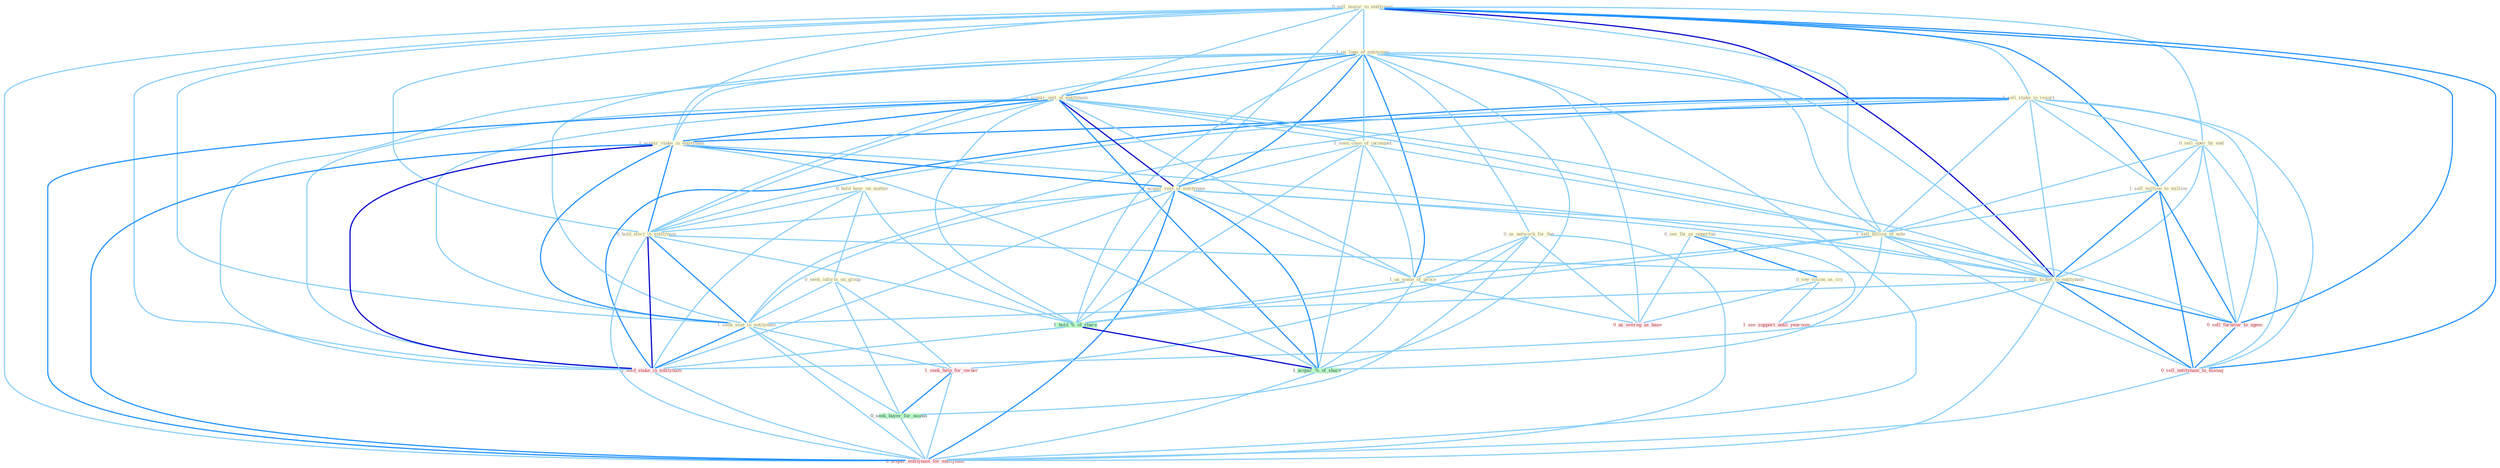 Graph G{ 
    node
    [shape=polygon,style=filled,width=.5,height=.06,color="#BDFCC9",fixedsize=true,fontsize=4,
    fontcolor="#2f4f4f"];
    {node
    [color="#ffffe0", fontcolor="#8b7d6b"] "0_sell_major_to_entitynam " "1_sell_stake_in_resort " "0_hold_hear_on_matter " "0_see_thi_as_opportun " "1_us_logo_of_entitynam " "0_sell_oper_by_end " "1_acquir_unit_of_entitynam " "0_us_network_for_fee " "1_sell_million_to_million " "1_acquir_stake_in_entitynam " "1_seen_case_of_incompet " "1_acquir_rest_of_entitynam " "0_hold_elect_in_entitynam " "0_see_vision_as_cry " "0_seek_inform_on_group " "1_sell_billion_of_note " "1_sell_ticket_to_entitynam " "1_us_some_of_proce " "1_seek_seat_in_entitynam "}
{node [color="#fff0f5", fontcolor="#b22222"] "1_hold_stake_in_entitynam " "1_seek_help_for_owner " "1_see_support_until_yearnum " "0_sell_furnitur_to_agenc " "0_us_averag_as_base " "0_sell_entitynam_to_manag " "0_acquir_entitynam_for_entitynam "}
edge [color="#B0E2FF"];

	"0_sell_major_to_entitynam " -- "1_sell_stake_in_resort " [w="1", color="#87cefa" ];
	"0_sell_major_to_entitynam " -- "1_us_logo_of_entitynam " [w="1", color="#87cefa" ];
	"0_sell_major_to_entitynam " -- "0_sell_oper_by_end " [w="1", color="#87cefa" ];
	"0_sell_major_to_entitynam " -- "1_acquir_unit_of_entitynam " [w="1", color="#87cefa" ];
	"0_sell_major_to_entitynam " -- "1_sell_million_to_million " [w="2", color="#1e90ff" , len=0.8];
	"0_sell_major_to_entitynam " -- "1_acquir_stake_in_entitynam " [w="1", color="#87cefa" ];
	"0_sell_major_to_entitynam " -- "1_acquir_rest_of_entitynam " [w="1", color="#87cefa" ];
	"0_sell_major_to_entitynam " -- "0_hold_elect_in_entitynam " [w="1", color="#87cefa" ];
	"0_sell_major_to_entitynam " -- "1_sell_billion_of_note " [w="1", color="#87cefa" ];
	"0_sell_major_to_entitynam " -- "1_sell_ticket_to_entitynam " [w="3", color="#0000cd" , len=0.6];
	"0_sell_major_to_entitynam " -- "1_seek_seat_in_entitynam " [w="1", color="#87cefa" ];
	"0_sell_major_to_entitynam " -- "1_hold_stake_in_entitynam " [w="1", color="#87cefa" ];
	"0_sell_major_to_entitynam " -- "0_sell_furnitur_to_agenc " [w="2", color="#1e90ff" , len=0.8];
	"0_sell_major_to_entitynam " -- "0_sell_entitynam_to_manag " [w="2", color="#1e90ff" , len=0.8];
	"0_sell_major_to_entitynam " -- "0_acquir_entitynam_for_entitynam " [w="1", color="#87cefa" ];
	"1_sell_stake_in_resort " -- "0_sell_oper_by_end " [w="1", color="#87cefa" ];
	"1_sell_stake_in_resort " -- "1_sell_million_to_million " [w="1", color="#87cefa" ];
	"1_sell_stake_in_resort " -- "1_acquir_stake_in_entitynam " [w="2", color="#1e90ff" , len=0.8];
	"1_sell_stake_in_resort " -- "0_hold_elect_in_entitynam " [w="1", color="#87cefa" ];
	"1_sell_stake_in_resort " -- "1_sell_billion_of_note " [w="1", color="#87cefa" ];
	"1_sell_stake_in_resort " -- "1_sell_ticket_to_entitynam " [w="1", color="#87cefa" ];
	"1_sell_stake_in_resort " -- "1_seek_seat_in_entitynam " [w="1", color="#87cefa" ];
	"1_sell_stake_in_resort " -- "1_hold_stake_in_entitynam " [w="2", color="#1e90ff" , len=0.8];
	"1_sell_stake_in_resort " -- "0_sell_furnitur_to_agenc " [w="1", color="#87cefa" ];
	"1_sell_stake_in_resort " -- "0_sell_entitynam_to_manag " [w="1", color="#87cefa" ];
	"0_hold_hear_on_matter " -- "0_hold_elect_in_entitynam " [w="1", color="#87cefa" ];
	"0_hold_hear_on_matter " -- "0_seek_inform_on_group " [w="1", color="#87cefa" ];
	"0_hold_hear_on_matter " -- "1_hold_%_of_share " [w="1", color="#87cefa" ];
	"0_hold_hear_on_matter " -- "1_hold_stake_in_entitynam " [w="1", color="#87cefa" ];
	"0_see_thi_as_opportun " -- "0_see_vision_as_cry " [w="2", color="#1e90ff" , len=0.8];
	"0_see_thi_as_opportun " -- "1_see_support_until_yearnum " [w="1", color="#87cefa" ];
	"0_see_thi_as_opportun " -- "0_us_averag_as_base " [w="1", color="#87cefa" ];
	"1_us_logo_of_entitynam " -- "1_acquir_unit_of_entitynam " [w="2", color="#1e90ff" , len=0.8];
	"1_us_logo_of_entitynam " -- "0_us_network_for_fee " [w="1", color="#87cefa" ];
	"1_us_logo_of_entitynam " -- "1_acquir_stake_in_entitynam " [w="1", color="#87cefa" ];
	"1_us_logo_of_entitynam " -- "1_seen_case_of_incompet " [w="1", color="#87cefa" ];
	"1_us_logo_of_entitynam " -- "1_acquir_rest_of_entitynam " [w="2", color="#1e90ff" , len=0.8];
	"1_us_logo_of_entitynam " -- "0_hold_elect_in_entitynam " [w="1", color="#87cefa" ];
	"1_us_logo_of_entitynam " -- "1_sell_billion_of_note " [w="1", color="#87cefa" ];
	"1_us_logo_of_entitynam " -- "1_sell_ticket_to_entitynam " [w="1", color="#87cefa" ];
	"1_us_logo_of_entitynam " -- "1_us_some_of_proce " [w="2", color="#1e90ff" , len=0.8];
	"1_us_logo_of_entitynam " -- "1_seek_seat_in_entitynam " [w="1", color="#87cefa" ];
	"1_us_logo_of_entitynam " -- "1_hold_%_of_share " [w="1", color="#87cefa" ];
	"1_us_logo_of_entitynam " -- "1_hold_stake_in_entitynam " [w="1", color="#87cefa" ];
	"1_us_logo_of_entitynam " -- "1_acquir_%_of_share " [w="1", color="#87cefa" ];
	"1_us_logo_of_entitynam " -- "0_us_averag_as_base " [w="1", color="#87cefa" ];
	"1_us_logo_of_entitynam " -- "0_acquir_entitynam_for_entitynam " [w="1", color="#87cefa" ];
	"0_sell_oper_by_end " -- "1_sell_million_to_million " [w="1", color="#87cefa" ];
	"0_sell_oper_by_end " -- "1_sell_billion_of_note " [w="1", color="#87cefa" ];
	"0_sell_oper_by_end " -- "1_sell_ticket_to_entitynam " [w="1", color="#87cefa" ];
	"0_sell_oper_by_end " -- "0_sell_furnitur_to_agenc " [w="1", color="#87cefa" ];
	"0_sell_oper_by_end " -- "0_sell_entitynam_to_manag " [w="1", color="#87cefa" ];
	"1_acquir_unit_of_entitynam " -- "1_acquir_stake_in_entitynam " [w="2", color="#1e90ff" , len=0.8];
	"1_acquir_unit_of_entitynam " -- "1_seen_case_of_incompet " [w="1", color="#87cefa" ];
	"1_acquir_unit_of_entitynam " -- "1_acquir_rest_of_entitynam " [w="3", color="#0000cd" , len=0.6];
	"1_acquir_unit_of_entitynam " -- "0_hold_elect_in_entitynam " [w="1", color="#87cefa" ];
	"1_acquir_unit_of_entitynam " -- "1_sell_billion_of_note " [w="1", color="#87cefa" ];
	"1_acquir_unit_of_entitynam " -- "1_sell_ticket_to_entitynam " [w="1", color="#87cefa" ];
	"1_acquir_unit_of_entitynam " -- "1_us_some_of_proce " [w="1", color="#87cefa" ];
	"1_acquir_unit_of_entitynam " -- "1_seek_seat_in_entitynam " [w="1", color="#87cefa" ];
	"1_acquir_unit_of_entitynam " -- "1_hold_%_of_share " [w="1", color="#87cefa" ];
	"1_acquir_unit_of_entitynam " -- "1_hold_stake_in_entitynam " [w="1", color="#87cefa" ];
	"1_acquir_unit_of_entitynam " -- "1_acquir_%_of_share " [w="2", color="#1e90ff" , len=0.8];
	"1_acquir_unit_of_entitynam " -- "0_acquir_entitynam_for_entitynam " [w="2", color="#1e90ff" , len=0.8];
	"0_us_network_for_fee " -- "1_us_some_of_proce " [w="1", color="#87cefa" ];
	"0_us_network_for_fee " -- "1_seek_help_for_owner " [w="1", color="#87cefa" ];
	"0_us_network_for_fee " -- "0_seek_buyer_for_month " [w="1", color="#87cefa" ];
	"0_us_network_for_fee " -- "0_us_averag_as_base " [w="1", color="#87cefa" ];
	"0_us_network_for_fee " -- "0_acquir_entitynam_for_entitynam " [w="1", color="#87cefa" ];
	"1_sell_million_to_million " -- "1_sell_billion_of_note " [w="1", color="#87cefa" ];
	"1_sell_million_to_million " -- "1_sell_ticket_to_entitynam " [w="2", color="#1e90ff" , len=0.8];
	"1_sell_million_to_million " -- "0_sell_furnitur_to_agenc " [w="2", color="#1e90ff" , len=0.8];
	"1_sell_million_to_million " -- "0_sell_entitynam_to_manag " [w="2", color="#1e90ff" , len=0.8];
	"1_acquir_stake_in_entitynam " -- "1_acquir_rest_of_entitynam " [w="2", color="#1e90ff" , len=0.8];
	"1_acquir_stake_in_entitynam " -- "0_hold_elect_in_entitynam " [w="2", color="#1e90ff" , len=0.8];
	"1_acquir_stake_in_entitynam " -- "1_sell_ticket_to_entitynam " [w="1", color="#87cefa" ];
	"1_acquir_stake_in_entitynam " -- "1_seek_seat_in_entitynam " [w="2", color="#1e90ff" , len=0.8];
	"1_acquir_stake_in_entitynam " -- "1_hold_stake_in_entitynam " [w="3", color="#0000cd" , len=0.6];
	"1_acquir_stake_in_entitynam " -- "1_acquir_%_of_share " [w="1", color="#87cefa" ];
	"1_acquir_stake_in_entitynam " -- "0_acquir_entitynam_for_entitynam " [w="2", color="#1e90ff" , len=0.8];
	"1_seen_case_of_incompet " -- "1_acquir_rest_of_entitynam " [w="1", color="#87cefa" ];
	"1_seen_case_of_incompet " -- "1_sell_billion_of_note " [w="1", color="#87cefa" ];
	"1_seen_case_of_incompet " -- "1_us_some_of_proce " [w="1", color="#87cefa" ];
	"1_seen_case_of_incompet " -- "1_hold_%_of_share " [w="1", color="#87cefa" ];
	"1_seen_case_of_incompet " -- "1_acquir_%_of_share " [w="1", color="#87cefa" ];
	"1_acquir_rest_of_entitynam " -- "0_hold_elect_in_entitynam " [w="1", color="#87cefa" ];
	"1_acquir_rest_of_entitynam " -- "1_sell_billion_of_note " [w="1", color="#87cefa" ];
	"1_acquir_rest_of_entitynam " -- "1_sell_ticket_to_entitynam " [w="1", color="#87cefa" ];
	"1_acquir_rest_of_entitynam " -- "1_us_some_of_proce " [w="1", color="#87cefa" ];
	"1_acquir_rest_of_entitynam " -- "1_seek_seat_in_entitynam " [w="1", color="#87cefa" ];
	"1_acquir_rest_of_entitynam " -- "1_hold_%_of_share " [w="1", color="#87cefa" ];
	"1_acquir_rest_of_entitynam " -- "1_hold_stake_in_entitynam " [w="1", color="#87cefa" ];
	"1_acquir_rest_of_entitynam " -- "1_acquir_%_of_share " [w="2", color="#1e90ff" , len=0.8];
	"1_acquir_rest_of_entitynam " -- "0_acquir_entitynam_for_entitynam " [w="2", color="#1e90ff" , len=0.8];
	"0_hold_elect_in_entitynam " -- "1_sell_ticket_to_entitynam " [w="1", color="#87cefa" ];
	"0_hold_elect_in_entitynam " -- "1_seek_seat_in_entitynam " [w="2", color="#1e90ff" , len=0.8];
	"0_hold_elect_in_entitynam " -- "1_hold_%_of_share " [w="1", color="#87cefa" ];
	"0_hold_elect_in_entitynam " -- "1_hold_stake_in_entitynam " [w="3", color="#0000cd" , len=0.6];
	"0_hold_elect_in_entitynam " -- "0_acquir_entitynam_for_entitynam " [w="1", color="#87cefa" ];
	"0_see_vision_as_cry " -- "1_see_support_until_yearnum " [w="1", color="#87cefa" ];
	"0_see_vision_as_cry " -- "0_us_averag_as_base " [w="1", color="#87cefa" ];
	"0_seek_inform_on_group " -- "1_seek_seat_in_entitynam " [w="1", color="#87cefa" ];
	"0_seek_inform_on_group " -- "1_seek_help_for_owner " [w="1", color="#87cefa" ];
	"0_seek_inform_on_group " -- "0_seek_buyer_for_month " [w="1", color="#87cefa" ];
	"1_sell_billion_of_note " -- "1_sell_ticket_to_entitynam " [w="1", color="#87cefa" ];
	"1_sell_billion_of_note " -- "1_us_some_of_proce " [w="1", color="#87cefa" ];
	"1_sell_billion_of_note " -- "1_hold_%_of_share " [w="1", color="#87cefa" ];
	"1_sell_billion_of_note " -- "1_acquir_%_of_share " [w="1", color="#87cefa" ];
	"1_sell_billion_of_note " -- "0_sell_furnitur_to_agenc " [w="1", color="#87cefa" ];
	"1_sell_billion_of_note " -- "0_sell_entitynam_to_manag " [w="1", color="#87cefa" ];
	"1_sell_ticket_to_entitynam " -- "1_seek_seat_in_entitynam " [w="1", color="#87cefa" ];
	"1_sell_ticket_to_entitynam " -- "1_hold_stake_in_entitynam " [w="1", color="#87cefa" ];
	"1_sell_ticket_to_entitynam " -- "0_sell_furnitur_to_agenc " [w="2", color="#1e90ff" , len=0.8];
	"1_sell_ticket_to_entitynam " -- "0_sell_entitynam_to_manag " [w="2", color="#1e90ff" , len=0.8];
	"1_sell_ticket_to_entitynam " -- "0_acquir_entitynam_for_entitynam " [w="1", color="#87cefa" ];
	"1_us_some_of_proce " -- "1_hold_%_of_share " [w="1", color="#87cefa" ];
	"1_us_some_of_proce " -- "1_acquir_%_of_share " [w="1", color="#87cefa" ];
	"1_us_some_of_proce " -- "0_us_averag_as_base " [w="1", color="#87cefa" ];
	"1_seek_seat_in_entitynam " -- "1_hold_stake_in_entitynam " [w="2", color="#1e90ff" , len=0.8];
	"1_seek_seat_in_entitynam " -- "1_seek_help_for_owner " [w="1", color="#87cefa" ];
	"1_seek_seat_in_entitynam " -- "0_seek_buyer_for_month " [w="1", color="#87cefa" ];
	"1_seek_seat_in_entitynam " -- "0_acquir_entitynam_for_entitynam " [w="1", color="#87cefa" ];
	"1_hold_%_of_share " -- "1_hold_stake_in_entitynam " [w="1", color="#87cefa" ];
	"1_hold_%_of_share " -- "1_acquir_%_of_share " [w="3", color="#0000cd" , len=0.6];
	"1_hold_stake_in_entitynam " -- "0_acquir_entitynam_for_entitynam " [w="1", color="#87cefa" ];
	"1_seek_help_for_owner " -- "0_seek_buyer_for_month " [w="2", color="#1e90ff" , len=0.8];
	"1_seek_help_for_owner " -- "0_acquir_entitynam_for_entitynam " [w="1", color="#87cefa" ];
	"0_seek_buyer_for_month " -- "0_acquir_entitynam_for_entitynam " [w="1", color="#87cefa" ];
	"1_acquir_%_of_share " -- "0_acquir_entitynam_for_entitynam " [w="1", color="#87cefa" ];
	"0_sell_furnitur_to_agenc " -- "0_sell_entitynam_to_manag " [w="2", color="#1e90ff" , len=0.8];
	"0_sell_entitynam_to_manag " -- "0_acquir_entitynam_for_entitynam " [w="1", color="#87cefa" ];
}